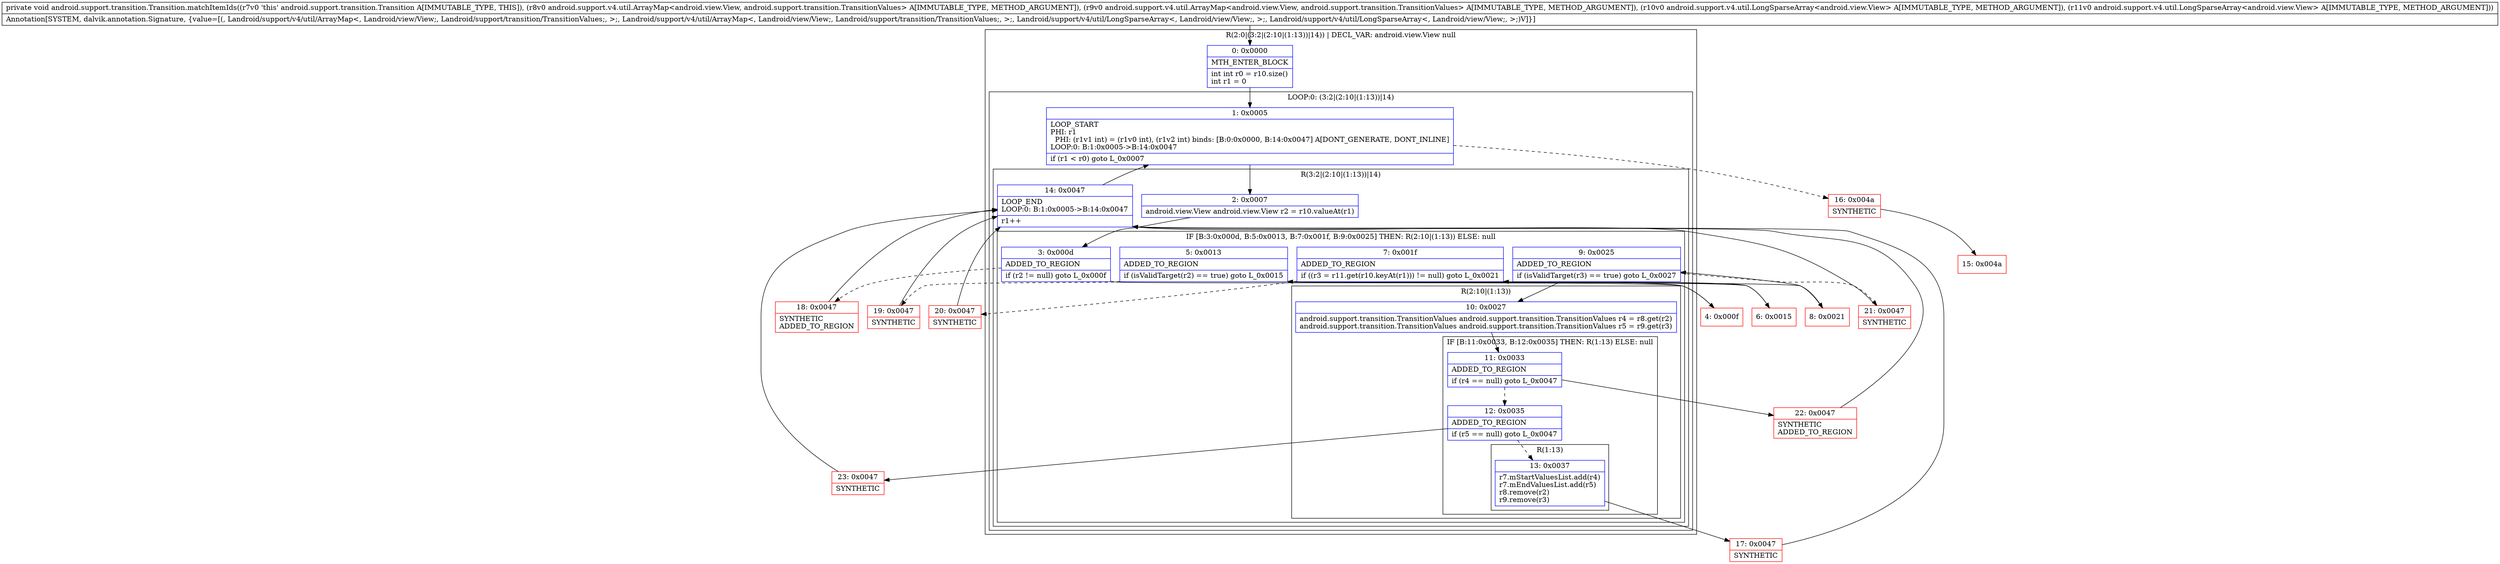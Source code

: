 digraph "CFG forandroid.support.transition.Transition.matchItemIds(Landroid\/support\/v4\/util\/ArrayMap;Landroid\/support\/v4\/util\/ArrayMap;Landroid\/support\/v4\/util\/LongSparseArray;Landroid\/support\/v4\/util\/LongSparseArray;)V" {
subgraph cluster_Region_184431532 {
label = "R(2:0|(3:2|(2:10|(1:13))|14)) | DECL_VAR: android.view.View null\l";
node [shape=record,color=blue];
Node_0 [shape=record,label="{0\:\ 0x0000|MTH_ENTER_BLOCK\l|int int r0 = r10.size()\lint r1 = 0\l}"];
subgraph cluster_LoopRegion_1791339311 {
label = "LOOP:0: (3:2|(2:10|(1:13))|14)";
node [shape=record,color=blue];
Node_1 [shape=record,label="{1\:\ 0x0005|LOOP_START\lPHI: r1 \l  PHI: (r1v1 int) = (r1v0 int), (r1v2 int) binds: [B:0:0x0000, B:14:0x0047] A[DONT_GENERATE, DONT_INLINE]\lLOOP:0: B:1:0x0005\-\>B:14:0x0047\l|if (r1 \< r0) goto L_0x0007\l}"];
subgraph cluster_Region_1914367355 {
label = "R(3:2|(2:10|(1:13))|14)";
node [shape=record,color=blue];
Node_2 [shape=record,label="{2\:\ 0x0007|android.view.View android.view.View r2 = r10.valueAt(r1)\l}"];
subgraph cluster_IfRegion_18211094 {
label = "IF [B:3:0x000d, B:5:0x0013, B:7:0x001f, B:9:0x0025] THEN: R(2:10|(1:13)) ELSE: null";
node [shape=record,color=blue];
Node_3 [shape=record,label="{3\:\ 0x000d|ADDED_TO_REGION\l|if (r2 != null) goto L_0x000f\l}"];
Node_5 [shape=record,label="{5\:\ 0x0013|ADDED_TO_REGION\l|if (isValidTarget(r2) == true) goto L_0x0015\l}"];
Node_7 [shape=record,label="{7\:\ 0x001f|ADDED_TO_REGION\l|if ((r3 = r11.get(r10.keyAt(r1))) != null) goto L_0x0021\l}"];
Node_9 [shape=record,label="{9\:\ 0x0025|ADDED_TO_REGION\l|if (isValidTarget(r3) == true) goto L_0x0027\l}"];
subgraph cluster_Region_2056114635 {
label = "R(2:10|(1:13))";
node [shape=record,color=blue];
Node_10 [shape=record,label="{10\:\ 0x0027|android.support.transition.TransitionValues android.support.transition.TransitionValues r4 = r8.get(r2)\landroid.support.transition.TransitionValues android.support.transition.TransitionValues r5 = r9.get(r3)\l}"];
subgraph cluster_IfRegion_402838146 {
label = "IF [B:11:0x0033, B:12:0x0035] THEN: R(1:13) ELSE: null";
node [shape=record,color=blue];
Node_11 [shape=record,label="{11\:\ 0x0033|ADDED_TO_REGION\l|if (r4 == null) goto L_0x0047\l}"];
Node_12 [shape=record,label="{12\:\ 0x0035|ADDED_TO_REGION\l|if (r5 == null) goto L_0x0047\l}"];
subgraph cluster_Region_1029079398 {
label = "R(1:13)";
node [shape=record,color=blue];
Node_13 [shape=record,label="{13\:\ 0x0037|r7.mStartValuesList.add(r4)\lr7.mEndValuesList.add(r5)\lr8.remove(r2)\lr9.remove(r3)\l}"];
}
}
}
}
Node_14 [shape=record,label="{14\:\ 0x0047|LOOP_END\lLOOP:0: B:1:0x0005\-\>B:14:0x0047\l|r1++\l}"];
}
}
}
Node_4 [shape=record,color=red,label="{4\:\ 0x000f}"];
Node_6 [shape=record,color=red,label="{6\:\ 0x0015}"];
Node_8 [shape=record,color=red,label="{8\:\ 0x0021}"];
Node_15 [shape=record,color=red,label="{15\:\ 0x004a}"];
Node_16 [shape=record,color=red,label="{16\:\ 0x004a|SYNTHETIC\l}"];
Node_17 [shape=record,color=red,label="{17\:\ 0x0047|SYNTHETIC\l}"];
Node_18 [shape=record,color=red,label="{18\:\ 0x0047|SYNTHETIC\lADDED_TO_REGION\l}"];
Node_19 [shape=record,color=red,label="{19\:\ 0x0047|SYNTHETIC\l}"];
Node_20 [shape=record,color=red,label="{20\:\ 0x0047|SYNTHETIC\l}"];
Node_21 [shape=record,color=red,label="{21\:\ 0x0047|SYNTHETIC\l}"];
Node_22 [shape=record,color=red,label="{22\:\ 0x0047|SYNTHETIC\lADDED_TO_REGION\l}"];
Node_23 [shape=record,color=red,label="{23\:\ 0x0047|SYNTHETIC\l}"];
MethodNode[shape=record,label="{private void android.support.transition.Transition.matchItemIds((r7v0 'this' android.support.transition.Transition A[IMMUTABLE_TYPE, THIS]), (r8v0 android.support.v4.util.ArrayMap\<android.view.View, android.support.transition.TransitionValues\> A[IMMUTABLE_TYPE, METHOD_ARGUMENT]), (r9v0 android.support.v4.util.ArrayMap\<android.view.View, android.support.transition.TransitionValues\> A[IMMUTABLE_TYPE, METHOD_ARGUMENT]), (r10v0 android.support.v4.util.LongSparseArray\<android.view.View\> A[IMMUTABLE_TYPE, METHOD_ARGUMENT]), (r11v0 android.support.v4.util.LongSparseArray\<android.view.View\> A[IMMUTABLE_TYPE, METHOD_ARGUMENT]))  | Annotation[SYSTEM, dalvik.annotation.Signature, \{value=[(, Landroid\/support\/v4\/util\/ArrayMap\<, Landroid\/view\/View;, Landroid\/support\/transition\/TransitionValues;, \>;, Landroid\/support\/v4\/util\/ArrayMap\<, Landroid\/view\/View;, Landroid\/support\/transition\/TransitionValues;, \>;, Landroid\/support\/v4\/util\/LongSparseArray\<, Landroid\/view\/View;, \>;, Landroid\/support\/v4\/util\/LongSparseArray\<, Landroid\/view\/View;, \>;)V]\}]\l}"];
MethodNode -> Node_0;
Node_0 -> Node_1;
Node_1 -> Node_2;
Node_1 -> Node_16[style=dashed];
Node_2 -> Node_3;
Node_3 -> Node_4;
Node_3 -> Node_18[style=dashed];
Node_5 -> Node_6;
Node_5 -> Node_19[style=dashed];
Node_7 -> Node_8;
Node_7 -> Node_20[style=dashed];
Node_9 -> Node_10;
Node_9 -> Node_21[style=dashed];
Node_10 -> Node_11;
Node_11 -> Node_12[style=dashed];
Node_11 -> Node_22;
Node_12 -> Node_13[style=dashed];
Node_12 -> Node_23;
Node_13 -> Node_17;
Node_14 -> Node_1;
Node_4 -> Node_5;
Node_6 -> Node_7;
Node_8 -> Node_9;
Node_16 -> Node_15;
Node_17 -> Node_14;
Node_18 -> Node_14;
Node_19 -> Node_14;
Node_20 -> Node_14;
Node_21 -> Node_14;
Node_22 -> Node_14;
Node_23 -> Node_14;
}

